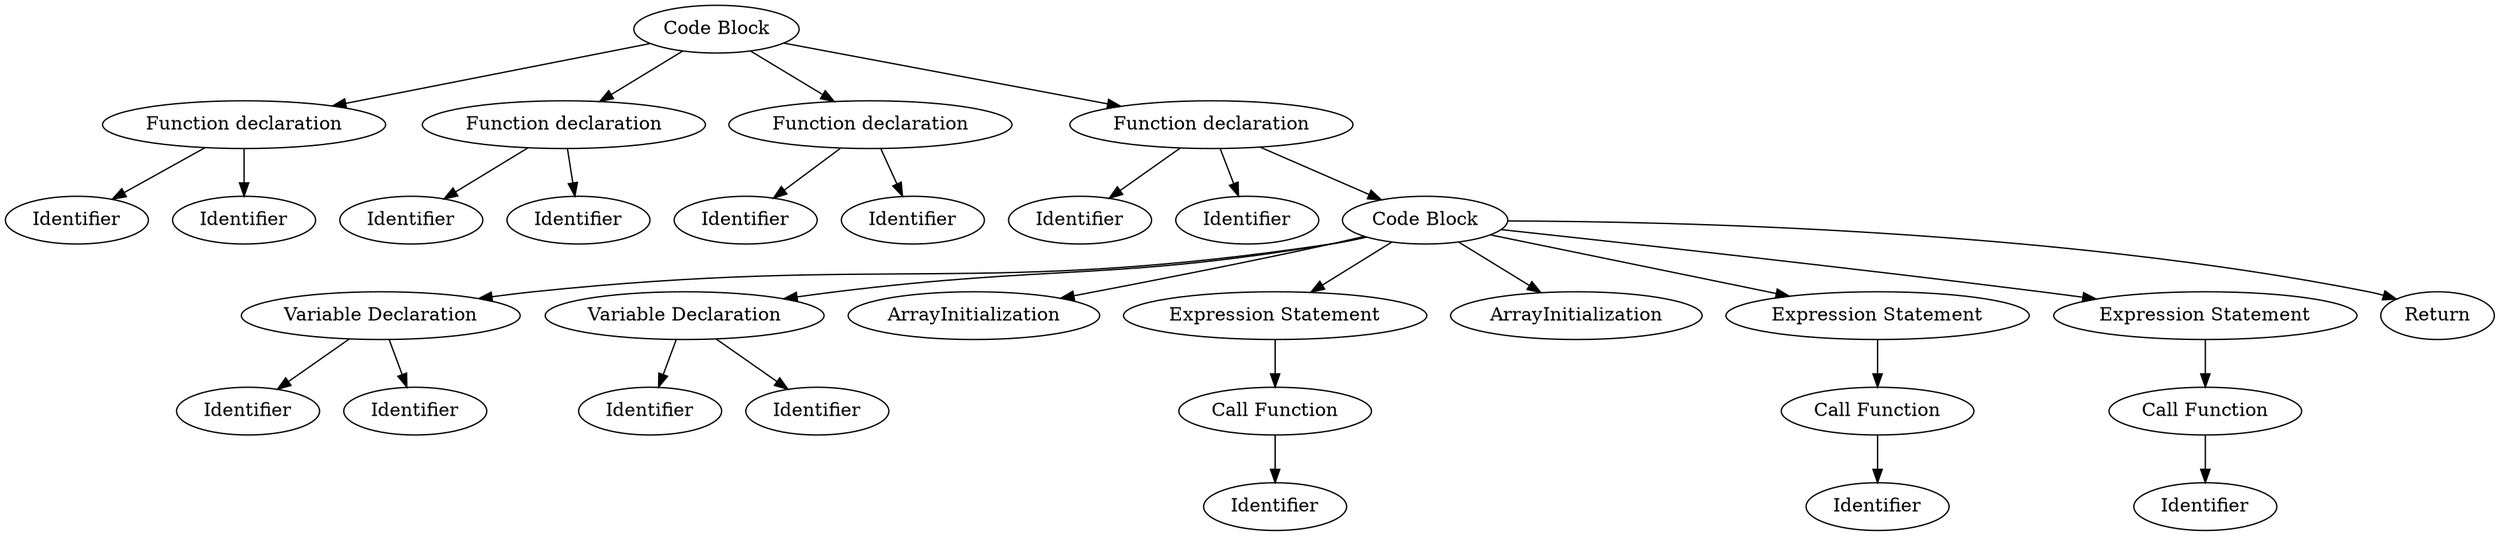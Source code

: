 #@startdot
digraph AST{
node7[label="Code Block"]
node6[label="Function declaration"]
node1[label="Identifier"]
node2[label="Identifier"]
node6->node1
node6->node2
node7->node6
node13[label="Function declaration"]
node8[label="Identifier"]
node9[label="Identifier"]
node13->node8
node13->node9
node7->node13
node19[label="Function declaration"]
node14[label="Identifier"]
node15[label="Identifier"]
node19->node14
node19->node15
node7->node19
node53[label="Function declaration"]
node20[label="Identifier"]
node21[label="Identifier"]
node25[label="Code Block"]
node24[label="Variable Declaration"]
node22[label="Identifier"]
node23[label="Identifier"]
node24->node22
node24->node23
node25->node24
node28[label="Variable Declaration"]
node26[label="Identifier"]
node27[label="Identifier"]
node28->node26
node28->node27
node25->node28
node32[label="ArrayInitialization"]
node25->node32
node36[label="Expression Statement"]
node35[label="Call Function"]
node33[label="Identifier"]
node35->node33
node36->node35
node25->node36
node40[label="ArrayInitialization"]
node25->node40
node45[label="Expression Statement"]
node44[label="Call Function"]
node41[label="Identifier"]
node44->node41
node45->node44
node25->node45
node50[label="Expression Statement"]
node49[label="Call Function"]
node46[label="Identifier"]
node49->node46
node50->node49
node25->node50
node52[label="Return"]
node25->node52
node53->node25
node53->node20
node53->node21
node7->node53
}
#@enddot